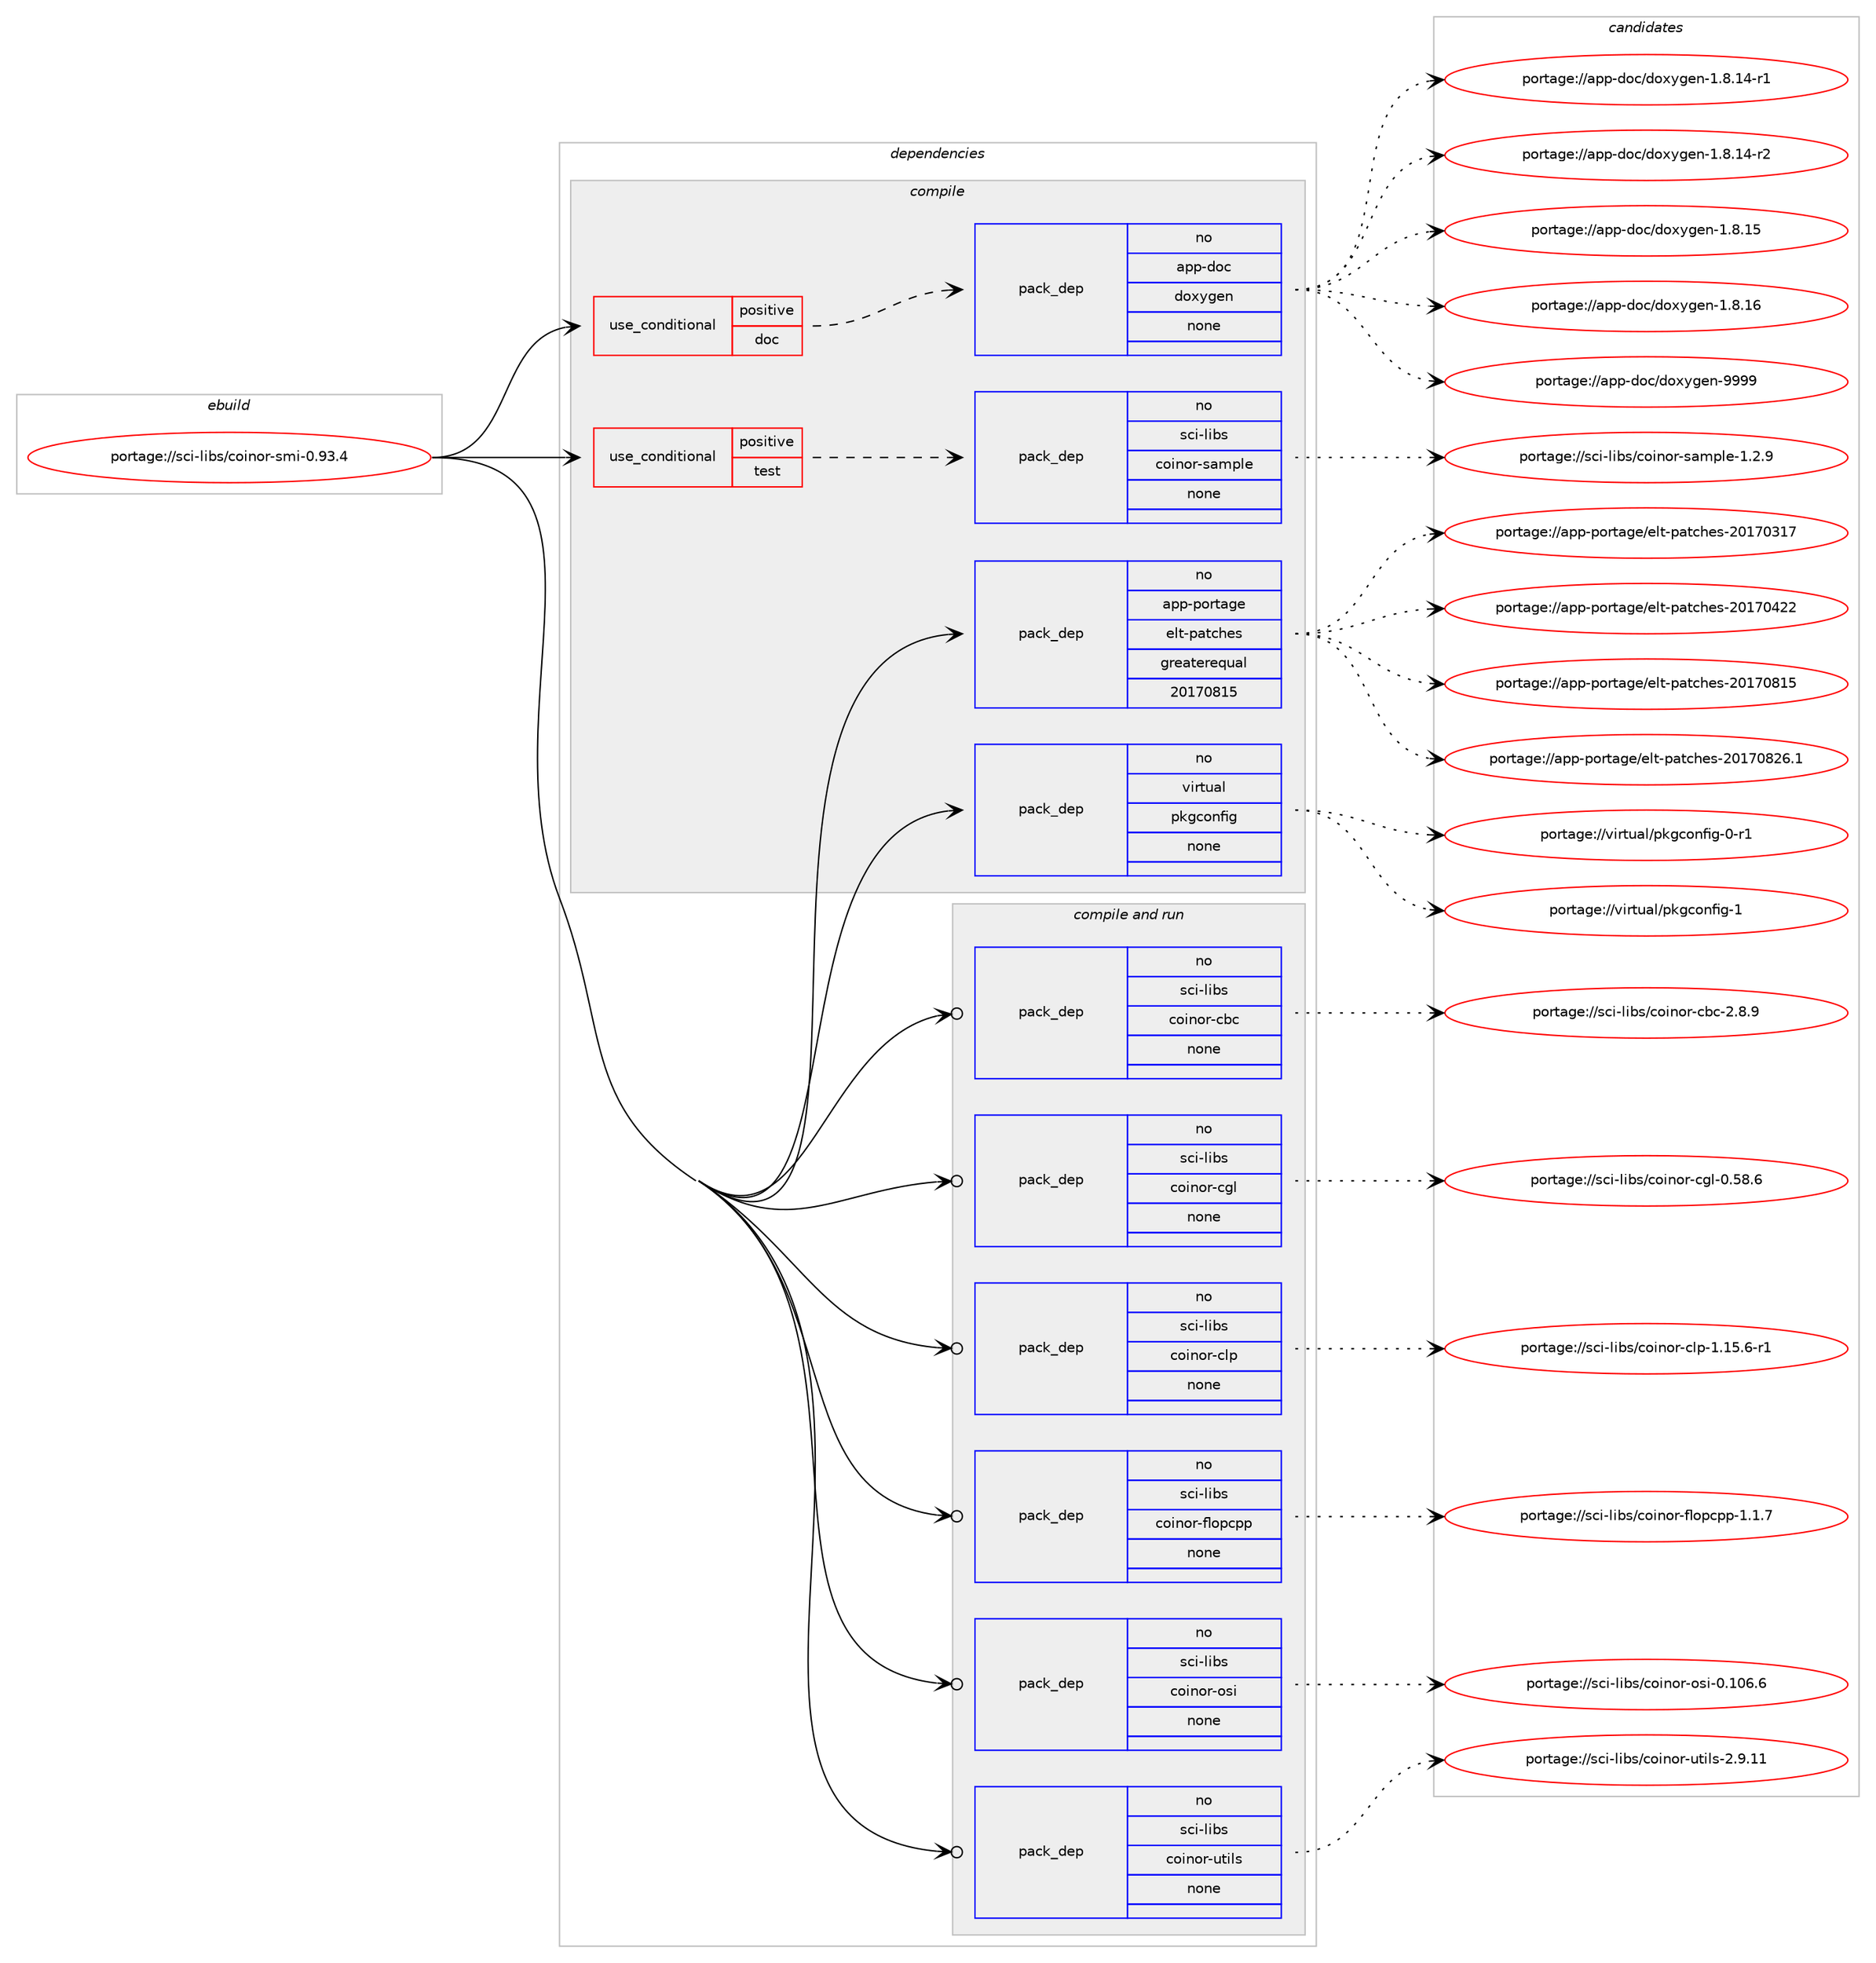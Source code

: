 digraph prolog {

# *************
# Graph options
# *************

newrank=true;
concentrate=true;
compound=true;
graph [rankdir=LR,fontname=Helvetica,fontsize=10,ranksep=1.5];#, ranksep=2.5, nodesep=0.2];
edge  [arrowhead=vee];
node  [fontname=Helvetica,fontsize=10];

# **********
# The ebuild
# **********

subgraph cluster_leftcol {
color=gray;
rank=same;
label=<<i>ebuild</i>>;
id [label="portage://sci-libs/coinor-smi-0.93.4", color=red, width=4, href="../sci-libs/coinor-smi-0.93.4.svg"];
}

# ****************
# The dependencies
# ****************

subgraph cluster_midcol {
color=gray;
label=<<i>dependencies</i>>;
subgraph cluster_compile {
fillcolor="#eeeeee";
style=filled;
label=<<i>compile</i>>;
subgraph cond96283 {
dependency389278 [label=<<TABLE BORDER="0" CELLBORDER="1" CELLSPACING="0" CELLPADDING="4"><TR><TD ROWSPAN="3" CELLPADDING="10">use_conditional</TD></TR><TR><TD>positive</TD></TR><TR><TD>doc</TD></TR></TABLE>>, shape=none, color=red];
subgraph pack286392 {
dependency389279 [label=<<TABLE BORDER="0" CELLBORDER="1" CELLSPACING="0" CELLPADDING="4" WIDTH="220"><TR><TD ROWSPAN="6" CELLPADDING="30">pack_dep</TD></TR><TR><TD WIDTH="110">no</TD></TR><TR><TD>app-doc</TD></TR><TR><TD>doxygen</TD></TR><TR><TD>none</TD></TR><TR><TD></TD></TR></TABLE>>, shape=none, color=blue];
}
dependency389278:e -> dependency389279:w [weight=20,style="dashed",arrowhead="vee"];
}
id:e -> dependency389278:w [weight=20,style="solid",arrowhead="vee"];
subgraph cond96284 {
dependency389280 [label=<<TABLE BORDER="0" CELLBORDER="1" CELLSPACING="0" CELLPADDING="4"><TR><TD ROWSPAN="3" CELLPADDING="10">use_conditional</TD></TR><TR><TD>positive</TD></TR><TR><TD>test</TD></TR></TABLE>>, shape=none, color=red];
subgraph pack286393 {
dependency389281 [label=<<TABLE BORDER="0" CELLBORDER="1" CELLSPACING="0" CELLPADDING="4" WIDTH="220"><TR><TD ROWSPAN="6" CELLPADDING="30">pack_dep</TD></TR><TR><TD WIDTH="110">no</TD></TR><TR><TD>sci-libs</TD></TR><TR><TD>coinor-sample</TD></TR><TR><TD>none</TD></TR><TR><TD></TD></TR></TABLE>>, shape=none, color=blue];
}
dependency389280:e -> dependency389281:w [weight=20,style="dashed",arrowhead="vee"];
}
id:e -> dependency389280:w [weight=20,style="solid",arrowhead="vee"];
subgraph pack286394 {
dependency389282 [label=<<TABLE BORDER="0" CELLBORDER="1" CELLSPACING="0" CELLPADDING="4" WIDTH="220"><TR><TD ROWSPAN="6" CELLPADDING="30">pack_dep</TD></TR><TR><TD WIDTH="110">no</TD></TR><TR><TD>app-portage</TD></TR><TR><TD>elt-patches</TD></TR><TR><TD>greaterequal</TD></TR><TR><TD>20170815</TD></TR></TABLE>>, shape=none, color=blue];
}
id:e -> dependency389282:w [weight=20,style="solid",arrowhead="vee"];
subgraph pack286395 {
dependency389283 [label=<<TABLE BORDER="0" CELLBORDER="1" CELLSPACING="0" CELLPADDING="4" WIDTH="220"><TR><TD ROWSPAN="6" CELLPADDING="30">pack_dep</TD></TR><TR><TD WIDTH="110">no</TD></TR><TR><TD>virtual</TD></TR><TR><TD>pkgconfig</TD></TR><TR><TD>none</TD></TR><TR><TD></TD></TR></TABLE>>, shape=none, color=blue];
}
id:e -> dependency389283:w [weight=20,style="solid",arrowhead="vee"];
}
subgraph cluster_compileandrun {
fillcolor="#eeeeee";
style=filled;
label=<<i>compile and run</i>>;
subgraph pack286396 {
dependency389284 [label=<<TABLE BORDER="0" CELLBORDER="1" CELLSPACING="0" CELLPADDING="4" WIDTH="220"><TR><TD ROWSPAN="6" CELLPADDING="30">pack_dep</TD></TR><TR><TD WIDTH="110">no</TD></TR><TR><TD>sci-libs</TD></TR><TR><TD>coinor-cbc</TD></TR><TR><TD>none</TD></TR><TR><TD></TD></TR></TABLE>>, shape=none, color=blue];
}
id:e -> dependency389284:w [weight=20,style="solid",arrowhead="odotvee"];
subgraph pack286397 {
dependency389285 [label=<<TABLE BORDER="0" CELLBORDER="1" CELLSPACING="0" CELLPADDING="4" WIDTH="220"><TR><TD ROWSPAN="6" CELLPADDING="30">pack_dep</TD></TR><TR><TD WIDTH="110">no</TD></TR><TR><TD>sci-libs</TD></TR><TR><TD>coinor-cgl</TD></TR><TR><TD>none</TD></TR><TR><TD></TD></TR></TABLE>>, shape=none, color=blue];
}
id:e -> dependency389285:w [weight=20,style="solid",arrowhead="odotvee"];
subgraph pack286398 {
dependency389286 [label=<<TABLE BORDER="0" CELLBORDER="1" CELLSPACING="0" CELLPADDING="4" WIDTH="220"><TR><TD ROWSPAN="6" CELLPADDING="30">pack_dep</TD></TR><TR><TD WIDTH="110">no</TD></TR><TR><TD>sci-libs</TD></TR><TR><TD>coinor-clp</TD></TR><TR><TD>none</TD></TR><TR><TD></TD></TR></TABLE>>, shape=none, color=blue];
}
id:e -> dependency389286:w [weight=20,style="solid",arrowhead="odotvee"];
subgraph pack286399 {
dependency389287 [label=<<TABLE BORDER="0" CELLBORDER="1" CELLSPACING="0" CELLPADDING="4" WIDTH="220"><TR><TD ROWSPAN="6" CELLPADDING="30">pack_dep</TD></TR><TR><TD WIDTH="110">no</TD></TR><TR><TD>sci-libs</TD></TR><TR><TD>coinor-flopcpp</TD></TR><TR><TD>none</TD></TR><TR><TD></TD></TR></TABLE>>, shape=none, color=blue];
}
id:e -> dependency389287:w [weight=20,style="solid",arrowhead="odotvee"];
subgraph pack286400 {
dependency389288 [label=<<TABLE BORDER="0" CELLBORDER="1" CELLSPACING="0" CELLPADDING="4" WIDTH="220"><TR><TD ROWSPAN="6" CELLPADDING="30">pack_dep</TD></TR><TR><TD WIDTH="110">no</TD></TR><TR><TD>sci-libs</TD></TR><TR><TD>coinor-osi</TD></TR><TR><TD>none</TD></TR><TR><TD></TD></TR></TABLE>>, shape=none, color=blue];
}
id:e -> dependency389288:w [weight=20,style="solid",arrowhead="odotvee"];
subgraph pack286401 {
dependency389289 [label=<<TABLE BORDER="0" CELLBORDER="1" CELLSPACING="0" CELLPADDING="4" WIDTH="220"><TR><TD ROWSPAN="6" CELLPADDING="30">pack_dep</TD></TR><TR><TD WIDTH="110">no</TD></TR><TR><TD>sci-libs</TD></TR><TR><TD>coinor-utils</TD></TR><TR><TD>none</TD></TR><TR><TD></TD></TR></TABLE>>, shape=none, color=blue];
}
id:e -> dependency389289:w [weight=20,style="solid",arrowhead="odotvee"];
}
subgraph cluster_run {
fillcolor="#eeeeee";
style=filled;
label=<<i>run</i>>;
}
}

# **************
# The candidates
# **************

subgraph cluster_choices {
rank=same;
color=gray;
label=<<i>candidates</i>>;

subgraph choice286392 {
color=black;
nodesep=1;
choiceportage97112112451001119947100111120121103101110454946564649524511449 [label="portage://app-doc/doxygen-1.8.14-r1", color=red, width=4,href="../app-doc/doxygen-1.8.14-r1.svg"];
choiceportage97112112451001119947100111120121103101110454946564649524511450 [label="portage://app-doc/doxygen-1.8.14-r2", color=red, width=4,href="../app-doc/doxygen-1.8.14-r2.svg"];
choiceportage9711211245100111994710011112012110310111045494656464953 [label="portage://app-doc/doxygen-1.8.15", color=red, width=4,href="../app-doc/doxygen-1.8.15.svg"];
choiceportage9711211245100111994710011112012110310111045494656464954 [label="portage://app-doc/doxygen-1.8.16", color=red, width=4,href="../app-doc/doxygen-1.8.16.svg"];
choiceportage971121124510011199471001111201211031011104557575757 [label="portage://app-doc/doxygen-9999", color=red, width=4,href="../app-doc/doxygen-9999.svg"];
dependency389279:e -> choiceportage97112112451001119947100111120121103101110454946564649524511449:w [style=dotted,weight="100"];
dependency389279:e -> choiceportage97112112451001119947100111120121103101110454946564649524511450:w [style=dotted,weight="100"];
dependency389279:e -> choiceportage9711211245100111994710011112012110310111045494656464953:w [style=dotted,weight="100"];
dependency389279:e -> choiceportage9711211245100111994710011112012110310111045494656464954:w [style=dotted,weight="100"];
dependency389279:e -> choiceportage971121124510011199471001111201211031011104557575757:w [style=dotted,weight="100"];
}
subgraph choice286393 {
color=black;
nodesep=1;
choiceportage11599105451081059811547991111051101111144511597109112108101454946504657 [label="portage://sci-libs/coinor-sample-1.2.9", color=red, width=4,href="../sci-libs/coinor-sample-1.2.9.svg"];
dependency389281:e -> choiceportage11599105451081059811547991111051101111144511597109112108101454946504657:w [style=dotted,weight="100"];
}
subgraph choice286394 {
color=black;
nodesep=1;
choiceportage97112112451121111141169710310147101108116451129711699104101115455048495548514955 [label="portage://app-portage/elt-patches-20170317", color=red, width=4,href="../app-portage/elt-patches-20170317.svg"];
choiceportage97112112451121111141169710310147101108116451129711699104101115455048495548525050 [label="portage://app-portage/elt-patches-20170422", color=red, width=4,href="../app-portage/elt-patches-20170422.svg"];
choiceportage97112112451121111141169710310147101108116451129711699104101115455048495548564953 [label="portage://app-portage/elt-patches-20170815", color=red, width=4,href="../app-portage/elt-patches-20170815.svg"];
choiceportage971121124511211111411697103101471011081164511297116991041011154550484955485650544649 [label="portage://app-portage/elt-patches-20170826.1", color=red, width=4,href="../app-portage/elt-patches-20170826.1.svg"];
dependency389282:e -> choiceportage97112112451121111141169710310147101108116451129711699104101115455048495548514955:w [style=dotted,weight="100"];
dependency389282:e -> choiceportage97112112451121111141169710310147101108116451129711699104101115455048495548525050:w [style=dotted,weight="100"];
dependency389282:e -> choiceportage97112112451121111141169710310147101108116451129711699104101115455048495548564953:w [style=dotted,weight="100"];
dependency389282:e -> choiceportage971121124511211111411697103101471011081164511297116991041011154550484955485650544649:w [style=dotted,weight="100"];
}
subgraph choice286395 {
color=black;
nodesep=1;
choiceportage11810511411611797108471121071039911111010210510345484511449 [label="portage://virtual/pkgconfig-0-r1", color=red, width=4,href="../virtual/pkgconfig-0-r1.svg"];
choiceportage1181051141161179710847112107103991111101021051034549 [label="portage://virtual/pkgconfig-1", color=red, width=4,href="../virtual/pkgconfig-1.svg"];
dependency389283:e -> choiceportage11810511411611797108471121071039911111010210510345484511449:w [style=dotted,weight="100"];
dependency389283:e -> choiceportage1181051141161179710847112107103991111101021051034549:w [style=dotted,weight="100"];
}
subgraph choice286396 {
color=black;
nodesep=1;
choiceportage115991054510810598115479911110511011111445999899455046564657 [label="portage://sci-libs/coinor-cbc-2.8.9", color=red, width=4,href="../sci-libs/coinor-cbc-2.8.9.svg"];
dependency389284:e -> choiceportage115991054510810598115479911110511011111445999899455046564657:w [style=dotted,weight="100"];
}
subgraph choice286397 {
color=black;
nodesep=1;
choiceportage1159910545108105981154799111105110111114459910310845484653564654 [label="portage://sci-libs/coinor-cgl-0.58.6", color=red, width=4,href="../sci-libs/coinor-cgl-0.58.6.svg"];
dependency389285:e -> choiceportage1159910545108105981154799111105110111114459910310845484653564654:w [style=dotted,weight="100"];
}
subgraph choice286398 {
color=black;
nodesep=1;
choiceportage11599105451081059811547991111051101111144599108112454946495346544511449 [label="portage://sci-libs/coinor-clp-1.15.6-r1", color=red, width=4,href="../sci-libs/coinor-clp-1.15.6-r1.svg"];
dependency389286:e -> choiceportage11599105451081059811547991111051101111144599108112454946495346544511449:w [style=dotted,weight="100"];
}
subgraph choice286399 {
color=black;
nodesep=1;
choiceportage11599105451081059811547991111051101111144510210811111299112112454946494655 [label="portage://sci-libs/coinor-flopcpp-1.1.7", color=red, width=4,href="../sci-libs/coinor-flopcpp-1.1.7.svg"];
dependency389287:e -> choiceportage11599105451081059811547991111051101111144510210811111299112112454946494655:w [style=dotted,weight="100"];
}
subgraph choice286400 {
color=black;
nodesep=1;
choiceportage1159910545108105981154799111105110111114451111151054548464948544654 [label="portage://sci-libs/coinor-osi-0.106.6", color=red, width=4,href="../sci-libs/coinor-osi-0.106.6.svg"];
dependency389288:e -> choiceportage1159910545108105981154799111105110111114451111151054548464948544654:w [style=dotted,weight="100"];
}
subgraph choice286401 {
color=black;
nodesep=1;
choiceportage11599105451081059811547991111051101111144511711610510811545504657464949 [label="portage://sci-libs/coinor-utils-2.9.11", color=red, width=4,href="../sci-libs/coinor-utils-2.9.11.svg"];
dependency389289:e -> choiceportage11599105451081059811547991111051101111144511711610510811545504657464949:w [style=dotted,weight="100"];
}
}

}
